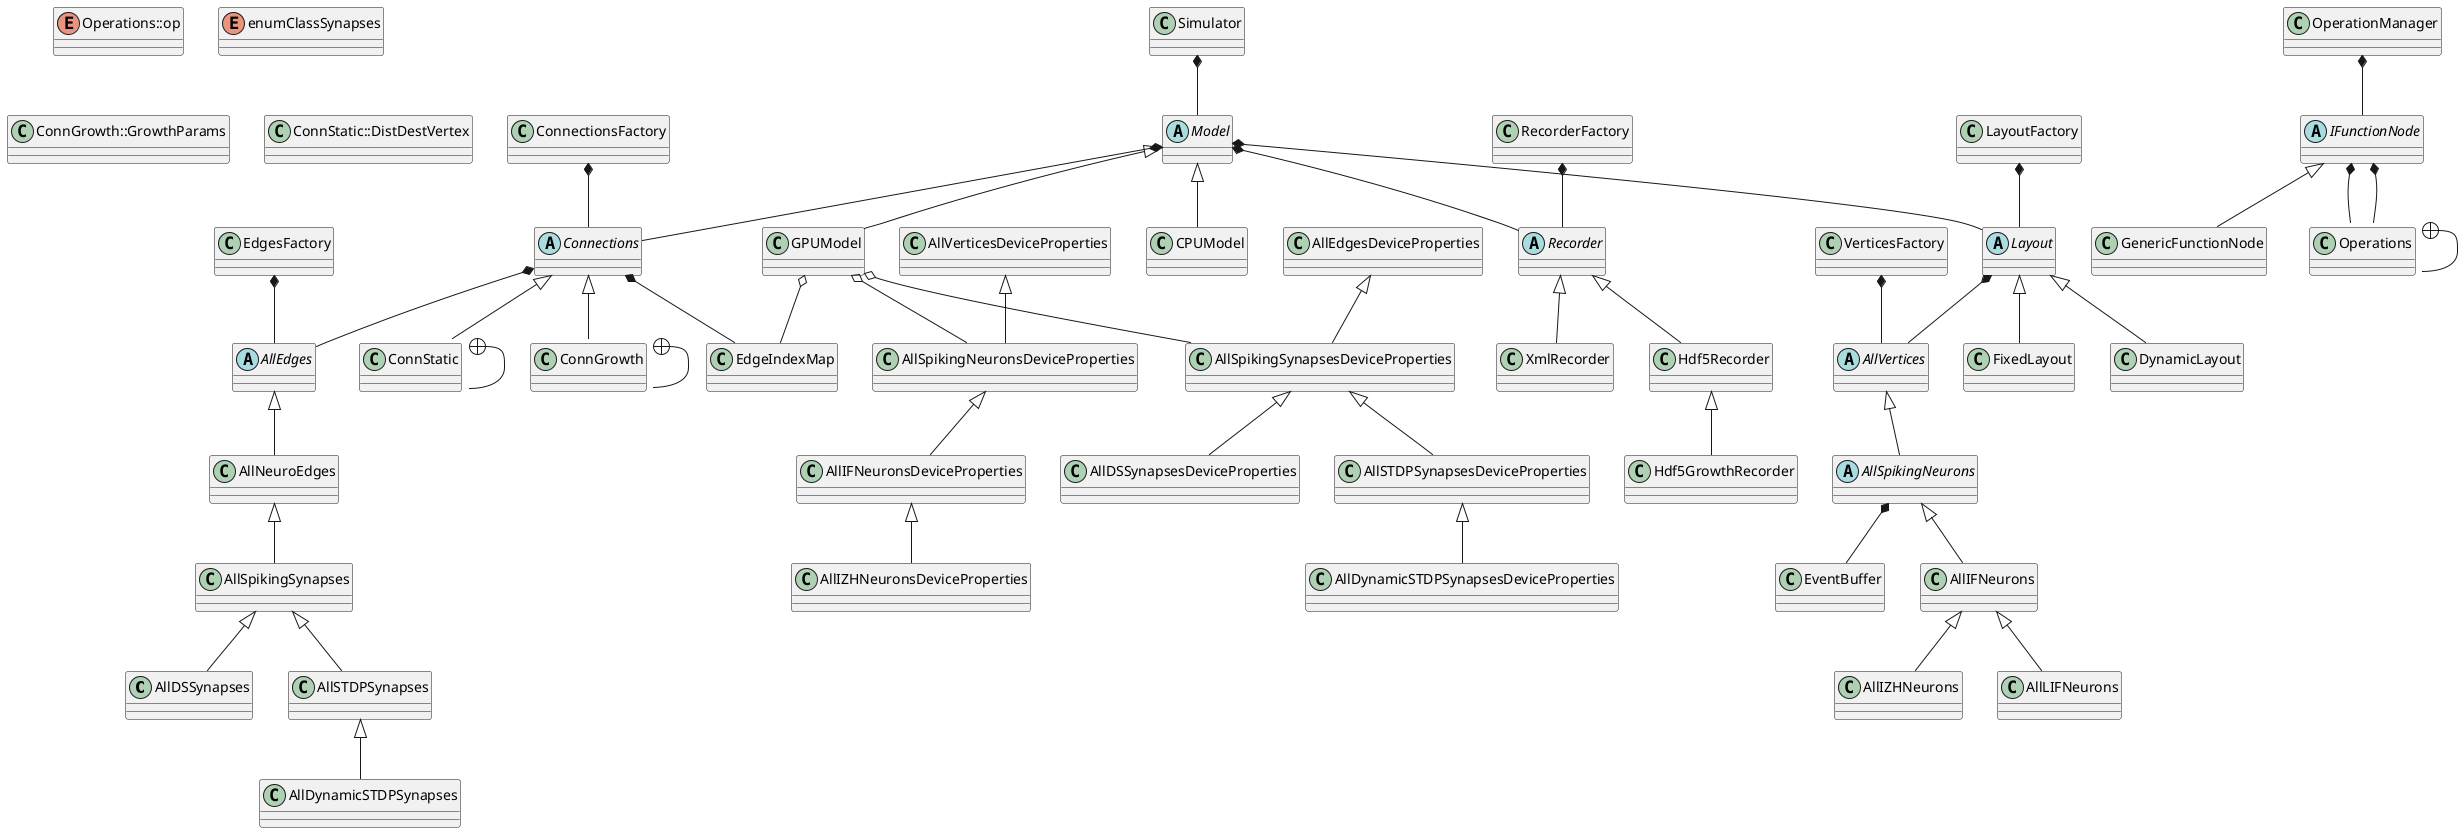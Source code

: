 @startuml GraphittiDomainDiagram





/' Objects '/

class AllDSSynapses {
}


class AllDynamicSTDPSynapses {
}


abstract class AllEdges {
}


class AllIFNeurons {
}


class AllIZHNeurons {
}


class AllLIFNeurons {
}


class AllNeuroEdges {
}


class AllSTDPSynapses {
}


abstract class AllSpikingNeurons {
}


class AllSpikingSynapses {
}


abstract class AllVertices {
}


class CPUModel {
}


class ConnGrowth {
}


class ConnStatic {
}


abstract class Connections {
}


class ConnectionsFactory {
}


class DynamicLayout {
}


class EdgesFactory {
}


class EventBuffer {
}


class FixedLayout {
}


class GPUModel {
}


class GenericFunctionNode {
}


class Hdf5GrowthRecorder {
}


class Hdf5Recorder {
}


abstract class IFunctionNode {
}


abstract class Recorder {
}


abstract class Layout {
}


class LayoutFactory {
}


abstract class Model {
}


class OperationManager {
}


class Operations {
}


class RecorderFactory {
}


class Simulator {
}


class VerticesFactory {
}


class XmlRecorder {
}


enum Operations::op {
}


enum enumClassSynapses {
}


class AllDSSynapsesDeviceProperties {
}


class AllDynamicSTDPSynapsesDeviceProperties {
}


class AllEdgesDeviceProperties {
}


class AllIFNeuronsDeviceProperties {
}


class AllIZHNeuronsDeviceProperties {
}


class AllSTDPSynapsesDeviceProperties {
}


class AllSpikingNeuronsDeviceProperties {
}


class AllSpikingSynapsesDeviceProperties {
}


class AllVerticesDeviceProperties {
}


class ConnGrowth::GrowthParams {
}


class ConnStatic::DistDestVertex {
}


class EdgeIndexMap {
}





/' Inheritance relationships '/

.AllEdges <|-- .AllNeuroEdges


.AllEdgesDeviceProperties <|-- .AllSpikingSynapsesDeviceProperties


.AllIFNeurons <|-- .AllIZHNeurons


.AllIFNeurons <|-- .AllLIFNeurons


.AllIFNeuronsDeviceProperties <|-- .AllIZHNeuronsDeviceProperties


.AllNeuroEdges <|-- .AllSpikingSynapses


.AllSTDPSynapses <|-- .AllDynamicSTDPSynapses


.AllSTDPSynapsesDeviceProperties <|-- .AllDynamicSTDPSynapsesDeviceProperties


.AllSpikingNeurons <|-- .AllIFNeurons


.AllSpikingNeuronsDeviceProperties <|-- .AllIFNeuronsDeviceProperties


.AllSpikingSynapses <|-- .AllDSSynapses


.AllSpikingSynapses <|-- .AllSTDPSynapses


.AllSpikingSynapsesDeviceProperties <|-- .AllDSSynapsesDeviceProperties


.AllSpikingSynapsesDeviceProperties <|-- .AllSTDPSynapsesDeviceProperties


.AllVertices <|-- .AllSpikingNeurons


.AllVerticesDeviceProperties <|-- .AllSpikingNeuronsDeviceProperties


.Connections <|-- .ConnGrowth


.Connections <|-- .ConnStatic


.Hdf5Recorder <|-- .Hdf5GrowthRecorder


.IFunctionNode <|-- .GenericFunctionNode


.Recorder <|-- .Hdf5Recorder


.Recorder <|-- .XmlRecorder


.Layout <|-- .DynamicLayout


.Layout <|-- .FixedLayout


.Model <|-- .CPUModel


.Model <|-- .GPUModel





/' Aggregation relationships '/

.AllSpikingNeurons *-- .EventBuffer


.Connections *-- .AllEdges


.Connections *-- .EdgeIndexMap


.ConnectionsFactory *-- .Connections


.EdgesFactory *-- .AllEdges


.GPUModel o-- .AllSpikingNeuronsDeviceProperties


.GPUModel o-- .AllSpikingSynapsesDeviceProperties


.GPUModel o-- .EdgeIndexMap


.IFunctionNode *-- .Operations


.IFunctionNode *-- .Operations::op


.Layout *-- .AllVertices


.LayoutFactory *-- .Layout


.Model *-- .Connections


.Model *-- .Recorder


.Model *-- .Layout


.OperationManager *-- .IFunctionNode


.RecorderFactory *-- .Recorder


.Simulator *-- .Model


.VerticesFactory *-- .AllVertices






/' Nested objects '/

.ConnGrowth +-- .ConnGrowth::GrowthParams


.ConnStatic +-- .ConnStatic::DistDestVertex


.Operations +-- .Operations::op




@enduml

